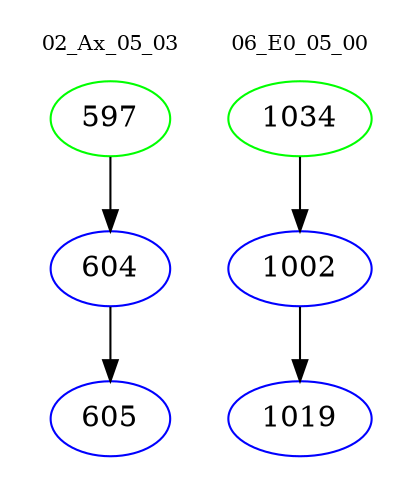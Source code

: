 digraph{
subgraph cluster_0 {
color = white
label = "02_Ax_05_03";
fontsize=10;
T0_597 [label="597", color="green"]
T0_597 -> T0_604 [color="black"]
T0_604 [label="604", color="blue"]
T0_604 -> T0_605 [color="black"]
T0_605 [label="605", color="blue"]
}
subgraph cluster_1 {
color = white
label = "06_E0_05_00";
fontsize=10;
T1_1034 [label="1034", color="green"]
T1_1034 -> T1_1002 [color="black"]
T1_1002 [label="1002", color="blue"]
T1_1002 -> T1_1019 [color="black"]
T1_1019 [label="1019", color="blue"]
}
}
